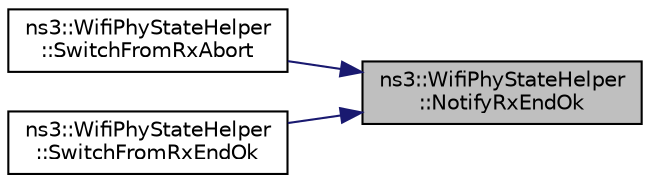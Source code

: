 digraph "ns3::WifiPhyStateHelper::NotifyRxEndOk"
{
 // LATEX_PDF_SIZE
  edge [fontname="Helvetica",fontsize="10",labelfontname="Helvetica",labelfontsize="10"];
  node [fontname="Helvetica",fontsize="10",shape=record];
  rankdir="RL";
  Node1 [label="ns3::WifiPhyStateHelper\l::NotifyRxEndOk",height=0.2,width=0.4,color="black", fillcolor="grey75", style="filled", fontcolor="black",tooltip="Notify all WifiPhyListener that the reception was successful."];
  Node1 -> Node2 [dir="back",color="midnightblue",fontsize="10",style="solid",fontname="Helvetica"];
  Node2 [label="ns3::WifiPhyStateHelper\l::SwitchFromRxAbort",height=0.2,width=0.4,color="black", fillcolor="white", style="filled",URL="$classns3_1_1_wifi_phy_state_helper.html#a943093847761067740ea812b19a16773",tooltip="Abort current reception."];
  Node1 -> Node3 [dir="back",color="midnightblue",fontsize="10",style="solid",fontname="Helvetica"];
  Node3 [label="ns3::WifiPhyStateHelper\l::SwitchFromRxEndOk",height=0.2,width=0.4,color="black", fillcolor="white", style="filled",URL="$classns3_1_1_wifi_phy_state_helper.html#a167e72313c4ec128865c46e55fe9e4b2",tooltip="Switch from RX after the reception was successful."];
}
